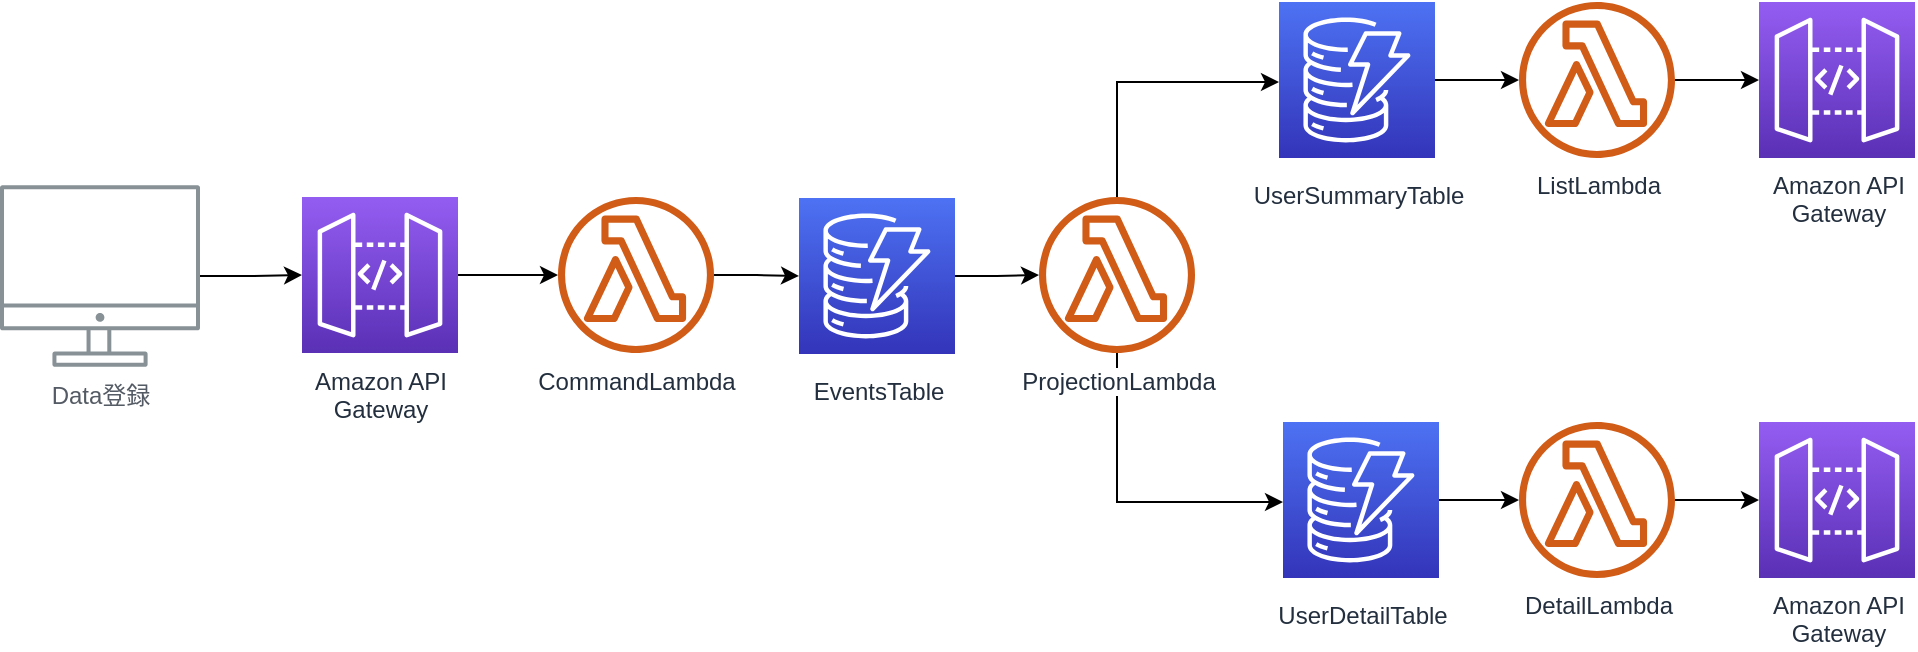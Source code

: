 <mxfile version="25.0.3">
  <diagram id="Ht1M8jgEwFfnCIfOTk4-" name="Page-1">
    <mxGraphModel dx="1554" dy="865" grid="1" gridSize="10" guides="1" tooltips="1" connect="1" arrows="1" fold="1" page="1" pageScale="1" pageWidth="1169" pageHeight="827" math="0" shadow="0">
      <root>
        <mxCell id="0" />
        <mxCell id="1" parent="0" />
        <mxCell id="XF8XVRUUdFqvAf3tu8-o-1" style="edgeStyle=orthogonalEdgeStyle;rounded=0;orthogonalLoop=1;jettySize=auto;html=1;" edge="1" parent="1" source="UEzPUAAOIrF-is8g5C7q-109" target="UEzPUAAOIrF-is8g5C7q-114">
          <mxGeometry relative="1" as="geometry" />
        </mxCell>
        <mxCell id="UEzPUAAOIrF-is8g5C7q-109" value="Data登録" style="outlineConnect=0;gradientColor=none;fontColor=#545B64;strokeColor=none;fillColor=#879196;dashed=0;verticalLabelPosition=bottom;verticalAlign=top;align=center;html=1;fontSize=12;fontStyle=0;aspect=fixed;shape=mxgraph.aws4.illustration_desktop;pointerEvents=1;labelBackgroundColor=#ffffff;" parent="1" vertex="1">
          <mxGeometry x="80" y="331.5" width="100" height="91" as="geometry" />
        </mxCell>
        <mxCell id="XF8XVRUUdFqvAf3tu8-o-9" style="edgeStyle=orthogonalEdgeStyle;rounded=0;orthogonalLoop=1;jettySize=auto;html=1;" edge="1" parent="1" source="UEzPUAAOIrF-is8g5C7q-114" target="UEzPUAAOIrF-is8g5C7q-115">
          <mxGeometry relative="1" as="geometry" />
        </mxCell>
        <mxCell id="UEzPUAAOIrF-is8g5C7q-114" value="Amazon API&lt;br&gt;Gateway&lt;br&gt;" style="outlineConnect=0;fontColor=#232F3E;gradientColor=#945DF2;gradientDirection=north;fillColor=#5A30B5;strokeColor=#ffffff;dashed=0;verticalLabelPosition=bottom;verticalAlign=top;align=center;html=1;fontSize=12;fontStyle=0;aspect=fixed;shape=mxgraph.aws4.resourceIcon;resIcon=mxgraph.aws4.api_gateway;labelBackgroundColor=#ffffff;" parent="1" vertex="1">
          <mxGeometry x="231" y="337.5" width="78" height="78" as="geometry" />
        </mxCell>
        <mxCell id="XF8XVRUUdFqvAf3tu8-o-2" style="edgeStyle=orthogonalEdgeStyle;rounded=0;orthogonalLoop=1;jettySize=auto;html=1;" edge="1" parent="1" source="UEzPUAAOIrF-is8g5C7q-115" target="UEzPUAAOIrF-is8g5C7q-119">
          <mxGeometry relative="1" as="geometry" />
        </mxCell>
        <mxCell id="UEzPUAAOIrF-is8g5C7q-115" value="CommandLambda" style="outlineConnect=0;fontColor=#232F3E;gradientColor=none;fillColor=#D05C17;strokeColor=none;dashed=0;verticalLabelPosition=bottom;verticalAlign=top;align=center;html=1;fontSize=12;fontStyle=0;aspect=fixed;pointerEvents=1;shape=mxgraph.aws4.lambda_function;labelBackgroundColor=#ffffff;" parent="1" vertex="1">
          <mxGeometry x="359" y="337.5" width="78" height="78" as="geometry" />
        </mxCell>
        <mxCell id="XF8XVRUUdFqvAf3tu8-o-11" style="edgeStyle=orthogonalEdgeStyle;rounded=0;orthogonalLoop=1;jettySize=auto;html=1;" edge="1" parent="1" source="UEzPUAAOIrF-is8g5C7q-119" target="XF8XVRUUdFqvAf3tu8-o-5">
          <mxGeometry relative="1" as="geometry" />
        </mxCell>
        <mxCell id="UEzPUAAOIrF-is8g5C7q-119" value="EventsTable" style="outlineConnect=0;fontColor=#232F3E;gradientColor=#4D72F3;gradientDirection=north;fillColor=#3334B9;strokeColor=#ffffff;dashed=0;verticalLabelPosition=bottom;verticalAlign=top;align=center;html=1;fontSize=12;fontStyle=0;aspect=fixed;shape=mxgraph.aws4.resourceIcon;resIcon=mxgraph.aws4.dynamodb;labelBackgroundColor=#ffffff;spacingTop=5;" parent="1" vertex="1">
          <mxGeometry x="479.5" y="338" width="78" height="78" as="geometry" />
        </mxCell>
        <mxCell id="XF8XVRUUdFqvAf3tu8-o-18" style="edgeStyle=orthogonalEdgeStyle;rounded=0;orthogonalLoop=1;jettySize=auto;html=1;" edge="1" parent="1" source="XF8XVRUUdFqvAf3tu8-o-3" target="XF8XVRUUdFqvAf3tu8-o-17">
          <mxGeometry relative="1" as="geometry" />
        </mxCell>
        <mxCell id="XF8XVRUUdFqvAf3tu8-o-3" value="UserSummaryTable" style="outlineConnect=0;fontColor=#232F3E;gradientColor=#4D72F3;gradientDirection=north;fillColor=#3334B9;strokeColor=#ffffff;dashed=0;verticalLabelPosition=bottom;verticalAlign=top;align=center;html=1;fontSize=12;fontStyle=0;aspect=fixed;shape=mxgraph.aws4.resourceIcon;resIcon=mxgraph.aws4.dynamodb;labelBackgroundColor=#ffffff;spacingTop=5;" vertex="1" parent="1">
          <mxGeometry x="719.5" y="240" width="78" height="78" as="geometry" />
        </mxCell>
        <mxCell id="XF8XVRUUdFqvAf3tu8-o-16" style="edgeStyle=orthogonalEdgeStyle;rounded=0;orthogonalLoop=1;jettySize=auto;html=1;" edge="1" parent="1" source="XF8XVRUUdFqvAf3tu8-o-4" target="XF8XVRUUdFqvAf3tu8-o-6">
          <mxGeometry relative="1" as="geometry" />
        </mxCell>
        <mxCell id="XF8XVRUUdFqvAf3tu8-o-4" value="UserDetailTable" style="outlineConnect=0;fontColor=#232F3E;gradientColor=#4D72F3;gradientDirection=north;fillColor=#3334B9;strokeColor=#ffffff;dashed=0;verticalLabelPosition=bottom;verticalAlign=top;align=center;html=1;fontSize=12;fontStyle=0;aspect=fixed;shape=mxgraph.aws4.resourceIcon;resIcon=mxgraph.aws4.dynamodb;labelBackgroundColor=#ffffff;spacingTop=5;" vertex="1" parent="1">
          <mxGeometry x="721.5" y="450" width="78" height="78" as="geometry" />
        </mxCell>
        <mxCell id="XF8XVRUUdFqvAf3tu8-o-14" style="edgeStyle=orthogonalEdgeStyle;rounded=0;orthogonalLoop=1;jettySize=auto;html=1;" edge="1" parent="1" source="XF8XVRUUdFqvAf3tu8-o-5" target="XF8XVRUUdFqvAf3tu8-o-3">
          <mxGeometry relative="1" as="geometry">
            <Array as="points">
              <mxPoint x="638.5" y="280" />
            </Array>
          </mxGeometry>
        </mxCell>
        <mxCell id="XF8XVRUUdFqvAf3tu8-o-15" style="edgeStyle=orthogonalEdgeStyle;rounded=0;orthogonalLoop=1;jettySize=auto;html=1;" edge="1" parent="1" source="XF8XVRUUdFqvAf3tu8-o-5" target="XF8XVRUUdFqvAf3tu8-o-4">
          <mxGeometry relative="1" as="geometry">
            <Array as="points">
              <mxPoint x="638.5" y="490" />
            </Array>
          </mxGeometry>
        </mxCell>
        <mxCell id="XF8XVRUUdFqvAf3tu8-o-5" value="ProjectionLambda" style="outlineConnect=0;fontColor=#232F3E;gradientColor=none;fillColor=#D05C17;strokeColor=none;dashed=0;verticalLabelPosition=bottom;verticalAlign=top;align=center;html=1;fontSize=12;fontStyle=0;aspect=fixed;pointerEvents=1;shape=mxgraph.aws4.lambda_function;labelBackgroundColor=#ffffff;" vertex="1" parent="1">
          <mxGeometry x="599.5" y="337.5" width="78" height="78" as="geometry" />
        </mxCell>
        <mxCell id="XF8XVRUUdFqvAf3tu8-o-19" style="edgeStyle=orthogonalEdgeStyle;rounded=0;orthogonalLoop=1;jettySize=auto;html=1;" edge="1" parent="1" source="XF8XVRUUdFqvAf3tu8-o-6" target="XF8XVRUUdFqvAf3tu8-o-8">
          <mxGeometry relative="1" as="geometry" />
        </mxCell>
        <mxCell id="XF8XVRUUdFqvAf3tu8-o-6" value="DetailLambda" style="outlineConnect=0;fontColor=#232F3E;gradientColor=none;fillColor=#D05C17;strokeColor=none;dashed=0;verticalLabelPosition=bottom;verticalAlign=top;align=center;html=1;fontSize=12;fontStyle=0;aspect=fixed;pointerEvents=1;shape=mxgraph.aws4.lambda_function;labelBackgroundColor=#ffffff;" vertex="1" parent="1">
          <mxGeometry x="839.5" y="450" width="78" height="78" as="geometry" />
        </mxCell>
        <mxCell id="XF8XVRUUdFqvAf3tu8-o-7" value="Amazon API&lt;br&gt;Gateway&lt;br&gt;" style="outlineConnect=0;fontColor=#232F3E;gradientColor=#945DF2;gradientDirection=north;fillColor=#5A30B5;strokeColor=#ffffff;dashed=0;verticalLabelPosition=bottom;verticalAlign=top;align=center;html=1;fontSize=12;fontStyle=0;aspect=fixed;shape=mxgraph.aws4.resourceIcon;resIcon=mxgraph.aws4.api_gateway;labelBackgroundColor=#ffffff;" vertex="1" parent="1">
          <mxGeometry x="959.5" y="240" width="78" height="78" as="geometry" />
        </mxCell>
        <mxCell id="XF8XVRUUdFqvAf3tu8-o-8" value="Amazon API&lt;br&gt;Gateway&lt;br&gt;" style="outlineConnect=0;fontColor=#232F3E;gradientColor=#945DF2;gradientDirection=north;fillColor=#5A30B5;strokeColor=#ffffff;dashed=0;verticalLabelPosition=bottom;verticalAlign=top;align=center;html=1;fontSize=12;fontStyle=0;aspect=fixed;shape=mxgraph.aws4.resourceIcon;resIcon=mxgraph.aws4.api_gateway;labelBackgroundColor=#ffffff;" vertex="1" parent="1">
          <mxGeometry x="959.5" y="450" width="78" height="78" as="geometry" />
        </mxCell>
        <mxCell id="XF8XVRUUdFqvAf3tu8-o-20" style="edgeStyle=orthogonalEdgeStyle;rounded=0;orthogonalLoop=1;jettySize=auto;html=1;" edge="1" parent="1" source="XF8XVRUUdFqvAf3tu8-o-17" target="XF8XVRUUdFqvAf3tu8-o-7">
          <mxGeometry relative="1" as="geometry" />
        </mxCell>
        <mxCell id="XF8XVRUUdFqvAf3tu8-o-17" value="ListLambda" style="outlineConnect=0;fontColor=#232F3E;gradientColor=none;fillColor=#D05C17;strokeColor=none;dashed=0;verticalLabelPosition=bottom;verticalAlign=top;align=center;html=1;fontSize=12;fontStyle=0;aspect=fixed;pointerEvents=1;shape=mxgraph.aws4.lambda_function;labelBackgroundColor=#ffffff;" vertex="1" parent="1">
          <mxGeometry x="839.5" y="240" width="78" height="78" as="geometry" />
        </mxCell>
      </root>
    </mxGraphModel>
  </diagram>
</mxfile>
